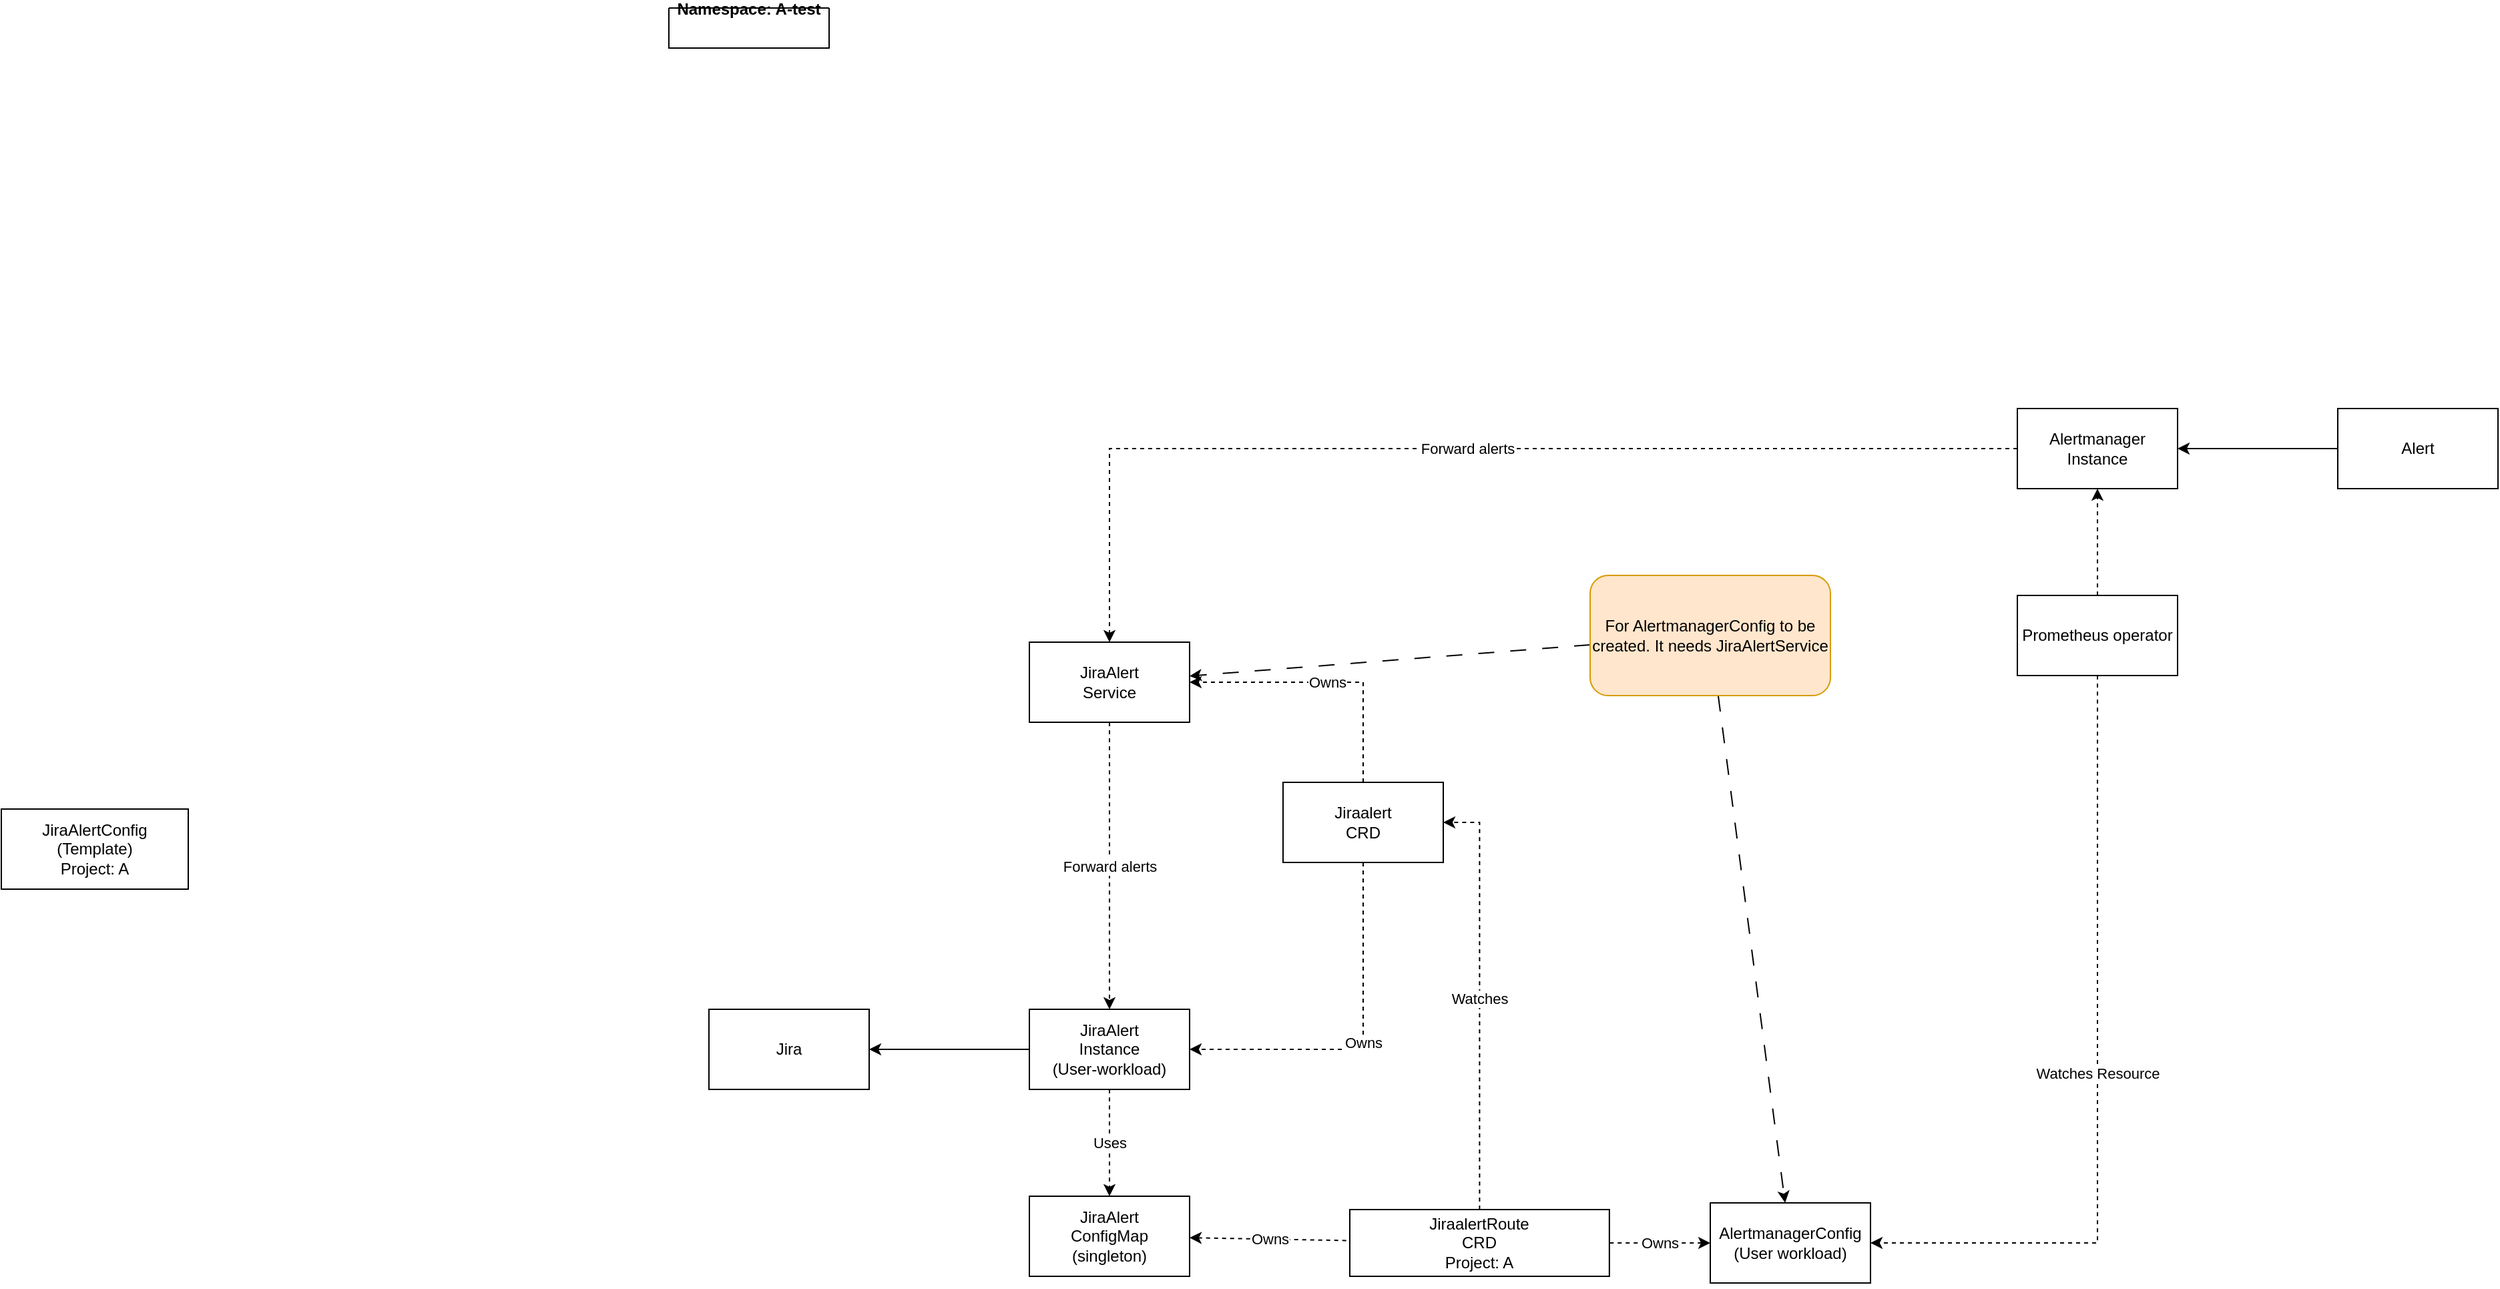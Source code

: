 <mxfile version="22.1.0" type="github">
  <diagram name="Sida-1" id="sMpSKWyNa3JY2Kg1YHN2">
    <mxGraphModel dx="3350" dy="908" grid="1" gridSize="10" guides="1" tooltips="1" connect="1" arrows="1" fold="1" page="1" pageScale="1" pageWidth="827" pageHeight="1169" math="0" shadow="0">
      <root>
        <mxCell id="0" />
        <mxCell id="1" parent="0" />
        <mxCell id="YuaA5Zfme7-IQ_LHkHmJ-38" value="Uses" style="edgeStyle=orthogonalEdgeStyle;rounded=0;orthogonalLoop=1;jettySize=auto;html=1;dashed=1;" edge="1" parent="1" source="YuaA5Zfme7-IQ_LHkHmJ-4" target="YuaA5Zfme7-IQ_LHkHmJ-30">
          <mxGeometry relative="1" as="geometry" />
        </mxCell>
        <mxCell id="YuaA5Zfme7-IQ_LHkHmJ-60" style="edgeStyle=orthogonalEdgeStyle;rounded=0;orthogonalLoop=1;jettySize=auto;html=1;" edge="1" parent="1" source="YuaA5Zfme7-IQ_LHkHmJ-4" target="YuaA5Zfme7-IQ_LHkHmJ-59">
          <mxGeometry relative="1" as="geometry" />
        </mxCell>
        <mxCell id="YuaA5Zfme7-IQ_LHkHmJ-4" value="JiraAlert&lt;br&gt;Instance&lt;br&gt;(User-workload)" style="rounded=0;whiteSpace=wrap;html=1;" vertex="1" parent="1">
          <mxGeometry x="-460.0" y="860" width="120" height="60" as="geometry" />
        </mxCell>
        <mxCell id="YuaA5Zfme7-IQ_LHkHmJ-11" value="Namespace: A-test" style="swimlane;startSize=0;" vertex="1" collapsed="1" parent="1">
          <mxGeometry x="-730" y="110" width="120" height="30" as="geometry">
            <mxRectangle x="-730" y="110" width="528.46" height="360" as="alternateBounds" />
          </mxGeometry>
        </mxCell>
        <mxCell id="YuaA5Zfme7-IQ_LHkHmJ-12" value="AlertRule&lt;br&gt;(User)" style="rounded=0;whiteSpace=wrap;html=1;" vertex="1" parent="YuaA5Zfme7-IQ_LHkHmJ-11">
          <mxGeometry x="15.577" y="30" width="197.308" height="40" as="geometry" />
        </mxCell>
        <mxCell id="YuaA5Zfme7-IQ_LHkHmJ-1" value="JiraAlertConfig&lt;br&gt;(Template)&lt;br&gt;Project: A" style="rounded=0;whiteSpace=wrap;html=1;" vertex="1" parent="1">
          <mxGeometry x="-1230" y="710" width="140" height="60" as="geometry" />
        </mxCell>
        <mxCell id="YuaA5Zfme7-IQ_LHkHmJ-37" value="Owns" style="rounded=0;orthogonalLoop=1;jettySize=auto;html=1;dashed=1;startArrow=classic;startFill=1;endArrow=none;endFill=0;" edge="1" parent="1" source="YuaA5Zfme7-IQ_LHkHmJ-30" target="YuaA5Zfme7-IQ_LHkHmJ-16">
          <mxGeometry relative="1" as="geometry" />
        </mxCell>
        <mxCell id="YuaA5Zfme7-IQ_LHkHmJ-30" value="JiraAlert&lt;br&gt;ConfigMap&lt;br&gt;(singleton)" style="rounded=0;whiteSpace=wrap;html=1;" vertex="1" parent="1">
          <mxGeometry x="-460" y="1000" width="120" height="60" as="geometry" />
        </mxCell>
        <mxCell id="YuaA5Zfme7-IQ_LHkHmJ-35" value="Owns" style="rounded=0;orthogonalLoop=1;jettySize=auto;html=1;dashed=1;endArrow=none;endFill=0;startArrow=classic;startFill=1;" edge="1" parent="1" source="YuaA5Zfme7-IQ_LHkHmJ-19" target="YuaA5Zfme7-IQ_LHkHmJ-16">
          <mxGeometry relative="1" as="geometry" />
        </mxCell>
        <mxCell id="YuaA5Zfme7-IQ_LHkHmJ-19" value="AlertmanagerConfig&lt;br&gt;(User workload)" style="rounded=0;whiteSpace=wrap;html=1;" vertex="1" parent="1">
          <mxGeometry x="50" y="1005" width="120" height="60" as="geometry" />
        </mxCell>
        <mxCell id="YuaA5Zfme7-IQ_LHkHmJ-54" value="Watches" style="edgeStyle=orthogonalEdgeStyle;rounded=0;orthogonalLoop=1;jettySize=auto;html=1;entryX=1;entryY=0.5;entryDx=0;entryDy=0;dashed=1;" edge="1" parent="1" source="YuaA5Zfme7-IQ_LHkHmJ-16" target="YuaA5Zfme7-IQ_LHkHmJ-45">
          <mxGeometry relative="1" as="geometry" />
        </mxCell>
        <mxCell id="YuaA5Zfme7-IQ_LHkHmJ-16" value="JiraalertRoute&lt;br&gt;CRD&lt;br&gt;Project: A" style="rounded=0;whiteSpace=wrap;html=1;" vertex="1" parent="1">
          <mxGeometry x="-220.0" y="1010" width="194.42" height="50" as="geometry" />
        </mxCell>
        <mxCell id="YuaA5Zfme7-IQ_LHkHmJ-36" style="edgeStyle=orthogonalEdgeStyle;rounded=0;orthogonalLoop=1;jettySize=auto;html=1;exitX=0.5;exitY=1;exitDx=0;exitDy=0;" edge="1" parent="1" source="YuaA5Zfme7-IQ_LHkHmJ-30" target="YuaA5Zfme7-IQ_LHkHmJ-30">
          <mxGeometry relative="1" as="geometry" />
        </mxCell>
        <mxCell id="YuaA5Zfme7-IQ_LHkHmJ-41" value="Watches Resource" style="edgeStyle=orthogonalEdgeStyle;rounded=0;orthogonalLoop=1;jettySize=auto;html=1;dashed=1;entryX=1;entryY=0.5;entryDx=0;entryDy=0;exitX=0.5;exitY=1;exitDx=0;exitDy=0;" edge="1" parent="1" source="YuaA5Zfme7-IQ_LHkHmJ-39" target="YuaA5Zfme7-IQ_LHkHmJ-19">
          <mxGeometry relative="1" as="geometry" />
        </mxCell>
        <mxCell id="YuaA5Zfme7-IQ_LHkHmJ-42" style="edgeStyle=orthogonalEdgeStyle;rounded=0;orthogonalLoop=1;jettySize=auto;html=1;dashed=1;" edge="1" parent="1" source="YuaA5Zfme7-IQ_LHkHmJ-39" target="YuaA5Zfme7-IQ_LHkHmJ-40">
          <mxGeometry relative="1" as="geometry" />
        </mxCell>
        <mxCell id="YuaA5Zfme7-IQ_LHkHmJ-39" value="Prometheus operator" style="rounded=0;whiteSpace=wrap;html=1;" vertex="1" parent="1">
          <mxGeometry x="280" y="550" width="120" height="60" as="geometry" />
        </mxCell>
        <mxCell id="YuaA5Zfme7-IQ_LHkHmJ-44" value="Forward alerts" style="edgeStyle=orthogonalEdgeStyle;rounded=0;orthogonalLoop=1;jettySize=auto;html=1;dashed=1;" edge="1" parent="1" source="YuaA5Zfme7-IQ_LHkHmJ-40" target="YuaA5Zfme7-IQ_LHkHmJ-47">
          <mxGeometry relative="1" as="geometry" />
        </mxCell>
        <mxCell id="YuaA5Zfme7-IQ_LHkHmJ-40" value="Alertmanager&lt;br&gt;Instance" style="rounded=0;whiteSpace=wrap;html=1;" vertex="1" parent="1">
          <mxGeometry x="280" y="410" width="120" height="60" as="geometry" />
        </mxCell>
        <mxCell id="YuaA5Zfme7-IQ_LHkHmJ-46" value="Owns" style="edgeStyle=orthogonalEdgeStyle;rounded=0;orthogonalLoop=1;jettySize=auto;html=1;dashed=1;entryX=1;entryY=0.5;entryDx=0;entryDy=0;exitX=0.5;exitY=1;exitDx=0;exitDy=0;" edge="1" parent="1" source="YuaA5Zfme7-IQ_LHkHmJ-45" target="YuaA5Zfme7-IQ_LHkHmJ-4">
          <mxGeometry relative="1" as="geometry" />
        </mxCell>
        <mxCell id="YuaA5Zfme7-IQ_LHkHmJ-45" value="Jiraalert&lt;br&gt;CRD" style="rounded=0;whiteSpace=wrap;html=1;" vertex="1" parent="1">
          <mxGeometry x="-270" y="690" width="120" height="60" as="geometry" />
        </mxCell>
        <mxCell id="YuaA5Zfme7-IQ_LHkHmJ-47" value="JiraAlert&lt;br&gt;Service" style="rounded=0;whiteSpace=wrap;html=1;" vertex="1" parent="1">
          <mxGeometry x="-460.0" y="585" width="120" height="60" as="geometry" />
        </mxCell>
        <mxCell id="YuaA5Zfme7-IQ_LHkHmJ-48" value="Owns" style="edgeStyle=orthogonalEdgeStyle;rounded=0;orthogonalLoop=1;jettySize=auto;html=1;dashed=1;entryX=1;entryY=0.5;entryDx=0;entryDy=0;exitX=0.5;exitY=0;exitDx=0;exitDy=0;" edge="1" parent="1" source="YuaA5Zfme7-IQ_LHkHmJ-45" target="YuaA5Zfme7-IQ_LHkHmJ-47">
          <mxGeometry relative="1" as="geometry">
            <mxPoint x="-390" y="920" as="sourcePoint" />
            <mxPoint x="-390" y="820" as="targetPoint" />
          </mxGeometry>
        </mxCell>
        <mxCell id="YuaA5Zfme7-IQ_LHkHmJ-50" value="Forward alerts" style="edgeStyle=orthogonalEdgeStyle;rounded=0;orthogonalLoop=1;jettySize=auto;html=1;dashed=1;exitX=0.5;exitY=1;exitDx=0;exitDy=0;entryX=0.5;entryY=0;entryDx=0;entryDy=0;" edge="1" parent="1" source="YuaA5Zfme7-IQ_LHkHmJ-47" target="YuaA5Zfme7-IQ_LHkHmJ-4">
          <mxGeometry relative="1" as="geometry">
            <mxPoint x="-390" y="470" as="sourcePoint" />
            <mxPoint x="-390" y="590" as="targetPoint" />
          </mxGeometry>
        </mxCell>
        <mxCell id="YuaA5Zfme7-IQ_LHkHmJ-55" style="rounded=0;orthogonalLoop=1;jettySize=auto;html=1;dashed=1;dashPattern=12 12;" edge="1" parent="1" source="YuaA5Zfme7-IQ_LHkHmJ-57" target="YuaA5Zfme7-IQ_LHkHmJ-19">
          <mxGeometry relative="1" as="geometry">
            <mxPoint x="570" y="929.471" as="sourcePoint" />
          </mxGeometry>
        </mxCell>
        <mxCell id="YuaA5Zfme7-IQ_LHkHmJ-56" style="rounded=0;orthogonalLoop=1;jettySize=auto;html=1;dashed=1;dashPattern=12 12;" edge="1" parent="1" source="YuaA5Zfme7-IQ_LHkHmJ-57" target="YuaA5Zfme7-IQ_LHkHmJ-47">
          <mxGeometry relative="1" as="geometry">
            <mxPoint x="570" y="888.239" as="sourcePoint" />
            <mxPoint x="-99" y="1020" as="targetPoint" />
          </mxGeometry>
        </mxCell>
        <mxCell id="YuaA5Zfme7-IQ_LHkHmJ-57" value="For AlertmanagerConfig to be created. It needs JiraAlertService" style="rounded=1;whiteSpace=wrap;html=1;fillColor=#ffe6cc;strokeColor=#d79b00;" vertex="1" parent="1">
          <mxGeometry x="-40" y="535" width="180" height="90" as="geometry" />
        </mxCell>
        <mxCell id="YuaA5Zfme7-IQ_LHkHmJ-59" value="Jira" style="rounded=0;whiteSpace=wrap;html=1;" vertex="1" parent="1">
          <mxGeometry x="-700" y="860" width="120" height="60" as="geometry" />
        </mxCell>
        <mxCell id="YuaA5Zfme7-IQ_LHkHmJ-62" style="edgeStyle=orthogonalEdgeStyle;rounded=0;orthogonalLoop=1;jettySize=auto;html=1;" edge="1" parent="1" source="YuaA5Zfme7-IQ_LHkHmJ-61" target="YuaA5Zfme7-IQ_LHkHmJ-40">
          <mxGeometry relative="1" as="geometry" />
        </mxCell>
        <mxCell id="YuaA5Zfme7-IQ_LHkHmJ-61" value="Alert" style="rounded=0;whiteSpace=wrap;html=1;" vertex="1" parent="1">
          <mxGeometry x="520" y="410" width="120" height="60" as="geometry" />
        </mxCell>
      </root>
    </mxGraphModel>
  </diagram>
</mxfile>
